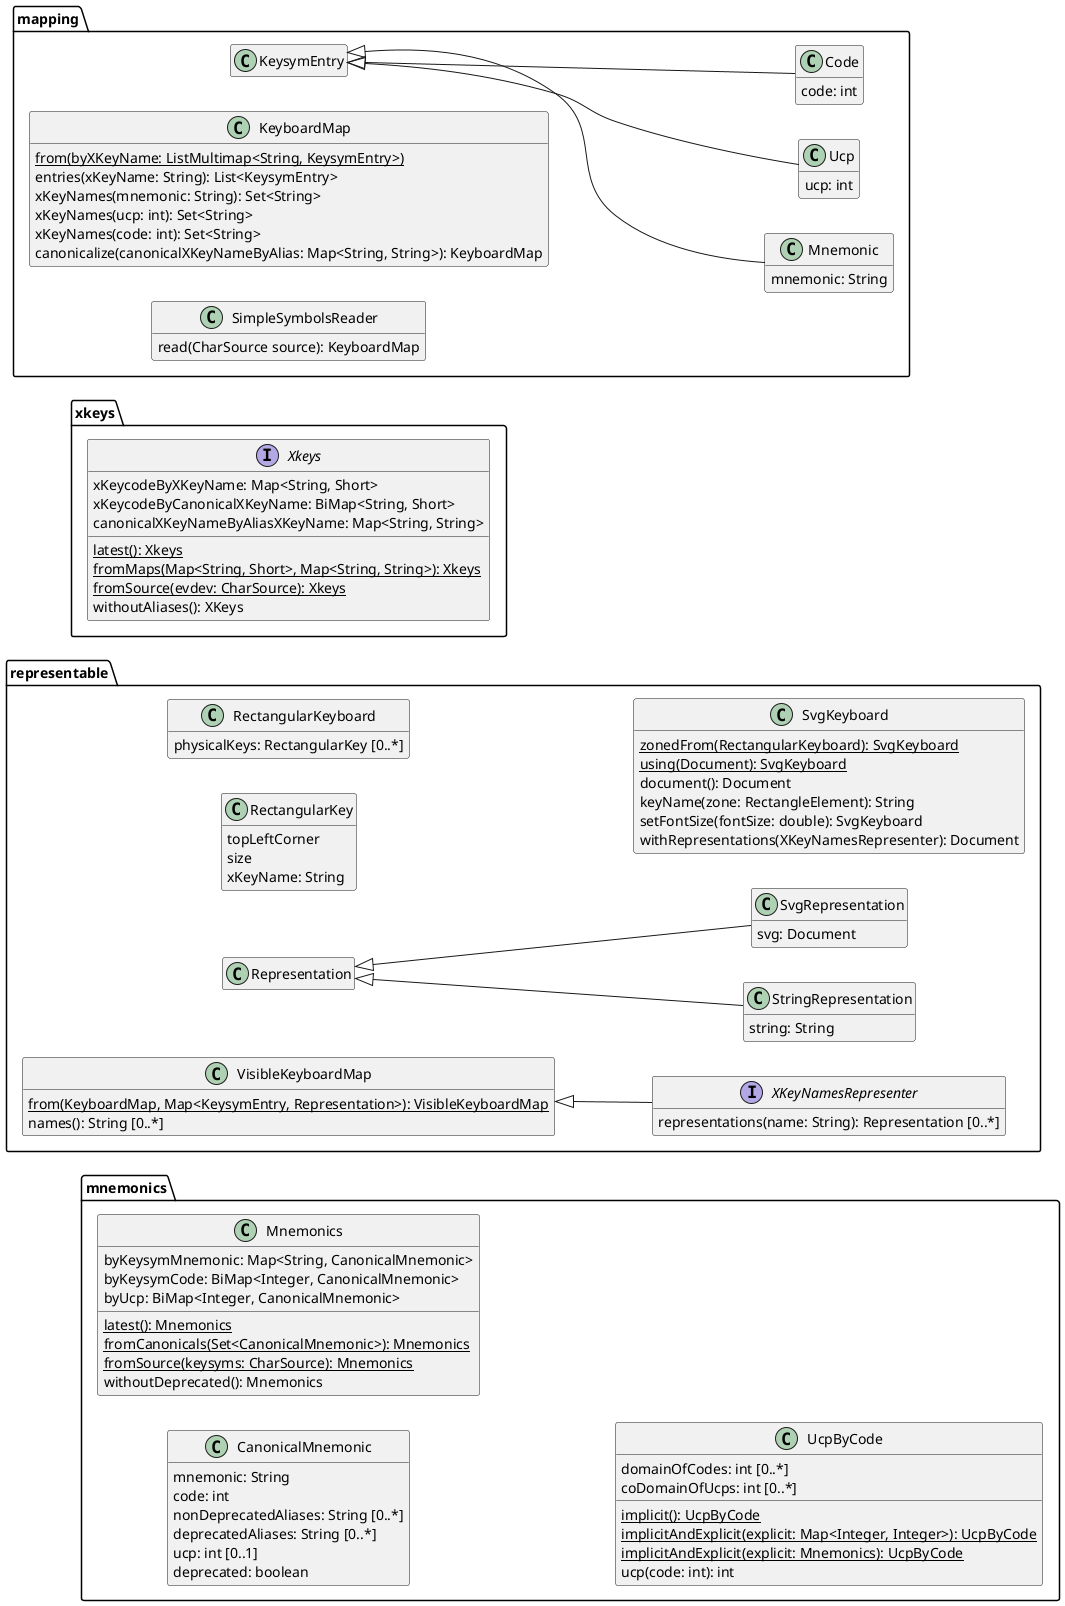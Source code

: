 @startuml Main classes
hide empty members
left to right direction

package "xkeys" {
  interface "Xkeys" {
    {static} latest(): Xkeys
    {static} fromMaps(Map<String, Short>, Map<String, String>): Xkeys
    {static} fromSource(evdev: CharSource): Xkeys
    xKeycodeByXKeyName: Map<String, Short>
    xKeycodeByCanonicalXKeyName: BiMap<String, Short>
    canonicalXKeyNameByAliasXKeyName: Map<String, String>
    withoutAliases(): XKeys
  }
}

package "mnemonics" {
  class "CanonicalMnemonic" {
    mnemonic: String
    code: int
    nonDeprecatedAliases: String [0..*]
    deprecatedAliases: String [0..*]
    ucp: int [0..1]
    deprecated: boolean
  }

  class "Mnemonics" {
    {static} latest(): Mnemonics
    {static} fromCanonicals(Set<CanonicalMnemonic>): Mnemonics
    {static} fromSource(keysyms: CharSource): Mnemonics
    byKeysymMnemonic: Map<String, CanonicalMnemonic>
    byKeysymCode: BiMap<Integer, CanonicalMnemonic>
    byUcp: BiMap<Integer, CanonicalMnemonic>
    withoutDeprecated(): Mnemonics
  }

  class "UcpByCode" {
    {static} implicit(): UcpByCode
    {static} implicitAndExplicit(explicit: Map<Integer, Integer>): UcpByCode
    {static} implicitAndExplicit(explicit: Mnemonics): UcpByCode
    domainOfCodes: int [0..*]
    coDomainOfUcps: int [0..*]
    ucp(code: int): int
  }
}

package "mapping" {
  class "KeysymEntry" {}
  class "Mnemonic" {
    mnemonic: String
  }
  class "Ucp" {
    ucp: int
  }
  class "Code" {
    code: int
  }

  class "KeyboardMap" {
    {static} from(byXKeyName: ListMultimap<String, KeysymEntry>)
    entries(xKeyName: String): List<KeysymEntry>
    xKeyNames(mnemonic: String): Set<String>
    xKeyNames(ucp: int): Set<String>
    xKeyNames(code: int): Set<String>
    canonicalize(canonicalXKeyNameByAlias: Map<String, String>): KeyboardMap
  }

  class "SimpleSymbolsReader" {
    read(CharSource source): KeyboardMap
  }

  "KeysymEntry" <|-- "Mnemonic"
  "KeysymEntry" <|-- "Ucp"
  "KeysymEntry" <|-- "Code"
}

package "representable" {
  class "Representation" {
  }
  class "StringRepresentation" {
    string: String
  }
  class "SvgRepresentation" {
    svg: Document
  }
  "Representation" <|-- "StringRepresentation"
  "Representation" <|-- "SvgRepresentation"

  interface "XKeyNamesRepresenter" {
    representations(name: String): Representation [0..*]
  }

  class "VisibleKeyboardMap" {
    {static} from(KeyboardMap, Map<KeysymEntry, Representation>): VisibleKeyboardMap
    names(): String [0..*]
  }
  "VisibleKeyboardMap" <|-- "XKeyNamesRepresenter"

  class "RectangularKey" {
    topLeftCorner
    size
    xKeyName: String
  }
  
  class "RectangularKeyboard" {
    physicalKeys: RectangularKey [0..*]
  }

  class "SvgKeyboard" {
    {static} zonedFrom(RectangularKeyboard): SvgKeyboard
    {static} using(Document): SvgKeyboard
    document(): Document
    keyName(zone: RectangleElement): String
    setFontSize(fontSize: double): SvgKeyboard
    withRepresentations(XKeyNamesRepresenter): Document
  }
}

@enduml